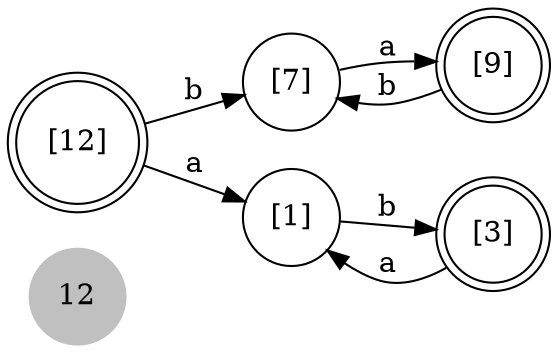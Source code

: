 digraph automate {
	rankdir=LR;
	size="8,5";
    node  [shape = circle];
    "12"  [style = "filled",color ="gray"];
    "[12]"  [shape = "doublecircle"];
    "[3]"  [shape = "doublecircle"];
    "[9]"  [shape = "doublecircle"];
    "[7]" -> "[9]" [label= "a"];
    "[3]" -> "[1]" [label= "a"];
    "[1]" -> "[3]" [label= "b"];
    "[12]" -> "[1]" [label= "a"];
    "[12]" -> "[7]" [label= "b"];
    "[9]" -> "[7]" [label= "b"];
}